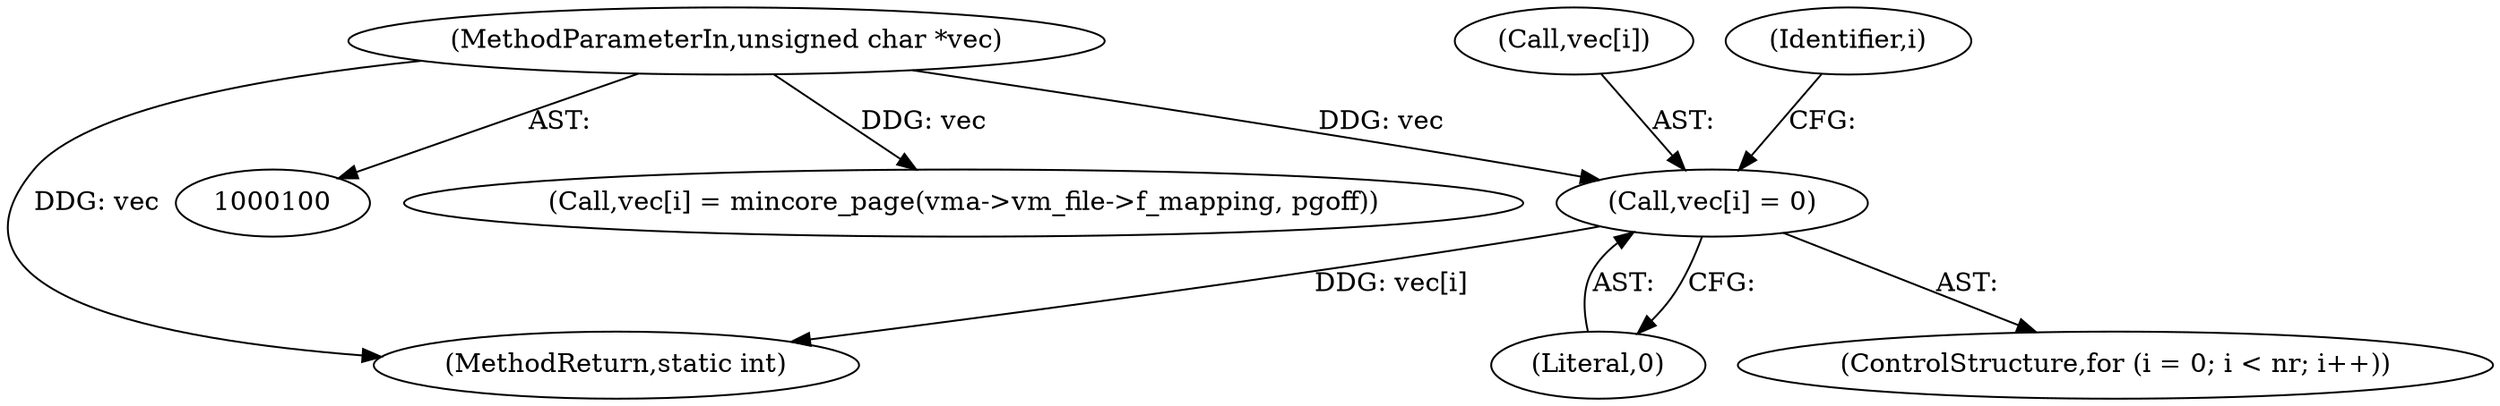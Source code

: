 digraph "1_linux_574823bfab82d9d8fa47f422778043fbb4b4f50e@array" {
"1000160" [label="(Call,vec[i] = 0)"];
"1000104" [label="(MethodParameterIn,unsigned char *vec)"];
"1000164" [label="(Literal,0)"];
"1000138" [label="(Call,vec[i] = mincore_page(vma->vm_file->f_mapping, pgoff))"];
"1000161" [label="(Call,vec[i])"];
"1000167" [label="(MethodReturn,static int)"];
"1000159" [label="(Identifier,i)"];
"1000104" [label="(MethodParameterIn,unsigned char *vec)"];
"1000151" [label="(ControlStructure,for (i = 0; i < nr; i++))"];
"1000160" [label="(Call,vec[i] = 0)"];
"1000160" -> "1000151"  [label="AST: "];
"1000160" -> "1000164"  [label="CFG: "];
"1000161" -> "1000160"  [label="AST: "];
"1000164" -> "1000160"  [label="AST: "];
"1000159" -> "1000160"  [label="CFG: "];
"1000160" -> "1000167"  [label="DDG: vec[i]"];
"1000104" -> "1000160"  [label="DDG: vec"];
"1000104" -> "1000100"  [label="AST: "];
"1000104" -> "1000167"  [label="DDG: vec"];
"1000104" -> "1000138"  [label="DDG: vec"];
}
